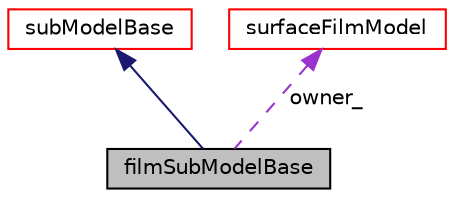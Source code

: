 digraph "filmSubModelBase"
{
  bgcolor="transparent";
  edge [fontname="Helvetica",fontsize="10",labelfontname="Helvetica",labelfontsize="10"];
  node [fontname="Helvetica",fontsize="10",shape=record];
  Node1 [label="filmSubModelBase",height=0.2,width=0.4,color="black", fillcolor="grey75", style="filled", fontcolor="black"];
  Node2 -> Node1 [dir="back",color="midnightblue",fontsize="10",style="solid",fontname="Helvetica"];
  Node2 [label="subModelBase",height=0.2,width=0.4,color="red",URL="$a02539.html",tooltip="Base class for generic sub-models requiring to be read from dictionary. Provides a mechanism to read ..."];
  Node3 -> Node1 [dir="back",color="darkorchid3",fontsize="10",style="dashed",label=" owner_" ,fontname="Helvetica"];
  Node3 [label="surfaceFilmModel",height=0.2,width=0.4,color="red",URL="$a02551.html",tooltip="Base class for surface film models. "];
}
